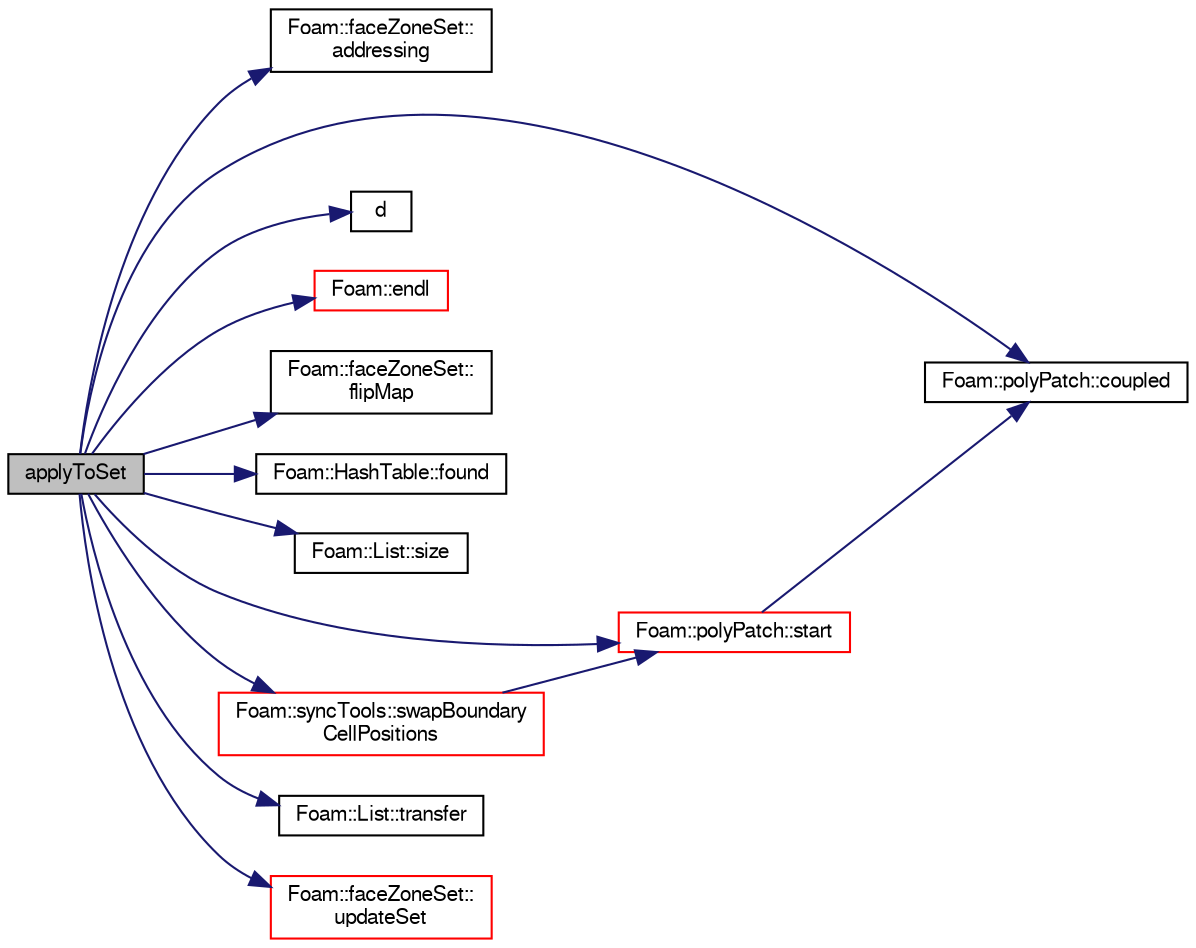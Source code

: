 digraph "applyToSet"
{
  bgcolor="transparent";
  edge [fontname="FreeSans",fontsize="10",labelfontname="FreeSans",labelfontsize="10"];
  node [fontname="FreeSans",fontsize="10",shape=record];
  rankdir="LR";
  Node860 [label="applyToSet",height=0.2,width=0.4,color="black", fillcolor="grey75", style="filled", fontcolor="black"];
  Node860 -> Node861 [color="midnightblue",fontsize="10",style="solid",fontname="FreeSans"];
  Node861 [label="Foam::faceZoneSet::\laddressing",height=0.2,width=0.4,color="black",URL="$a25450.html#abe4a52e464439857d1db72855d722d49"];
  Node860 -> Node862 [color="midnightblue",fontsize="10",style="solid",fontname="FreeSans"];
  Node862 [label="Foam::polyPatch::coupled",height=0.2,width=0.4,color="black",URL="$a27478.html#a39c01db0e66d00fe0621a0c7e5fc4ead",tooltip="Return true if this patch is geometrically coupled (i.e. faces and. "];
  Node860 -> Node863 [color="midnightblue",fontsize="10",style="solid",fontname="FreeSans"];
  Node863 [label="d",height=0.2,width=0.4,color="black",URL="$a38951.html#aa182a9055736468dd160f12649a01fd1"];
  Node860 -> Node864 [color="midnightblue",fontsize="10",style="solid",fontname="FreeSans"];
  Node864 [label="Foam::endl",height=0.2,width=0.4,color="red",URL="$a21124.html#a2db8fe02a0d3909e9351bb4275b23ce4",tooltip="Add newline and flush stream. "];
  Node860 -> Node866 [color="midnightblue",fontsize="10",style="solid",fontname="FreeSans"];
  Node866 [label="Foam::faceZoneSet::\lflipMap",height=0.2,width=0.4,color="black",URL="$a25450.html#a03ecd61e4e943657de29efcacd488b19"];
  Node860 -> Node867 [color="midnightblue",fontsize="10",style="solid",fontname="FreeSans"];
  Node867 [label="Foam::HashTable::found",height=0.2,width=0.4,color="black",URL="$a25702.html#a9a7a02c333e3e98344a1e5b891c4d985",tooltip="Return true if hashedEntry is found in table. "];
  Node860 -> Node868 [color="midnightblue",fontsize="10",style="solid",fontname="FreeSans"];
  Node868 [label="Foam::List::size",height=0.2,width=0.4,color="black",URL="$a25694.html#a8a5f6fa29bd4b500caf186f60245b384",tooltip="Override size to be inconsistent with allocated storage. "];
  Node860 -> Node869 [color="midnightblue",fontsize="10",style="solid",fontname="FreeSans"];
  Node869 [label="Foam::polyPatch::start",height=0.2,width=0.4,color="red",URL="$a27478.html#a6bfd3e3abb11e98bdb4b98671cec1234",tooltip="Return start label of this patch in the polyMesh face list. "];
  Node869 -> Node862 [color="midnightblue",fontsize="10",style="solid",fontname="FreeSans"];
  Node860 -> Node877 [color="midnightblue",fontsize="10",style="solid",fontname="FreeSans"];
  Node877 [label="Foam::syncTools::swapBoundary\lCellPositions",height=0.2,width=0.4,color="red",URL="$a27502.html#ae4912a4e02f0383f73363598c8cea12f",tooltip="Swap to obtain neighbour cell positions for all boundary faces. "];
  Node877 -> Node869 [color="midnightblue",fontsize="10",style="solid",fontname="FreeSans"];
  Node860 -> Node924 [color="midnightblue",fontsize="10",style="solid",fontname="FreeSans"];
  Node924 [label="Foam::List::transfer",height=0.2,width=0.4,color="black",URL="$a25694.html#a25ad1d2084d16b234b0cf91c07e832c0",tooltip="Transfer the contents of the argument List into this list. "];
  Node860 -> Node925 [color="midnightblue",fontsize="10",style="solid",fontname="FreeSans"];
  Node925 [label="Foam::faceZoneSet::\lupdateSet",height=0.2,width=0.4,color="red",URL="$a25450.html#afc9e2e914d3928dd7281d2ac71452052",tooltip="Sort addressing and make faceSet part consistent with addressing. "];
}
